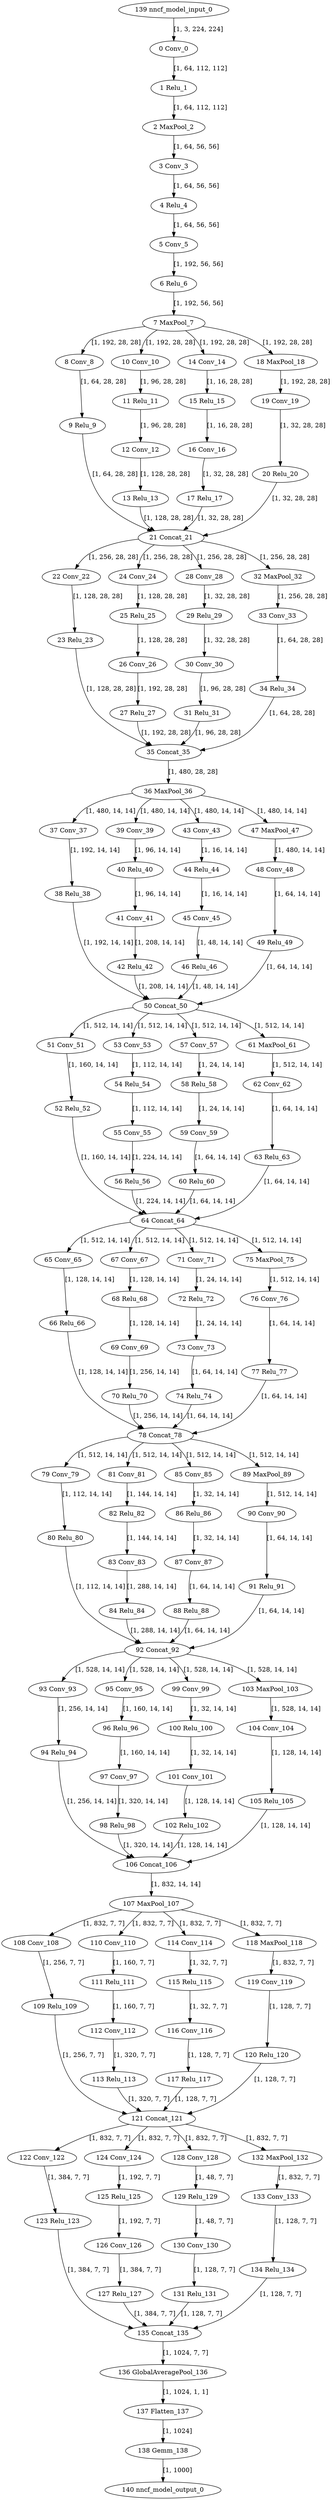 strict digraph  {
"0 Conv_0" [id=0, type=Conv];
"1 Relu_1" [id=1, type=Relu];
"2 MaxPool_2" [id=2, type=MaxPool];
"3 Conv_3" [id=3, type=Conv];
"4 Relu_4" [id=4, type=Relu];
"5 Conv_5" [id=5, type=Conv];
"6 Relu_6" [id=6, type=Relu];
"7 MaxPool_7" [id=7, type=MaxPool];
"8 Conv_8" [id=8, type=Conv];
"9 Relu_9" [id=9, type=Relu];
"10 Conv_10" [id=10, type=Conv];
"11 Relu_11" [id=11, type=Relu];
"12 Conv_12" [id=12, type=Conv];
"13 Relu_13" [id=13, type=Relu];
"14 Conv_14" [id=14, type=Conv];
"15 Relu_15" [id=15, type=Relu];
"16 Conv_16" [id=16, type=Conv];
"17 Relu_17" [id=17, type=Relu];
"18 MaxPool_18" [id=18, type=MaxPool];
"19 Conv_19" [id=19, type=Conv];
"20 Relu_20" [id=20, type=Relu];
"21 Concat_21" [id=21, type=Concat];
"22 Conv_22" [id=22, type=Conv];
"23 Relu_23" [id=23, type=Relu];
"24 Conv_24" [id=24, type=Conv];
"25 Relu_25" [id=25, type=Relu];
"26 Conv_26" [id=26, type=Conv];
"27 Relu_27" [id=27, type=Relu];
"28 Conv_28" [id=28, type=Conv];
"29 Relu_29" [id=29, type=Relu];
"30 Conv_30" [id=30, type=Conv];
"31 Relu_31" [id=31, type=Relu];
"32 MaxPool_32" [id=32, type=MaxPool];
"33 Conv_33" [id=33, type=Conv];
"34 Relu_34" [id=34, type=Relu];
"35 Concat_35" [id=35, type=Concat];
"36 MaxPool_36" [id=36, type=MaxPool];
"37 Conv_37" [id=37, type=Conv];
"38 Relu_38" [id=38, type=Relu];
"39 Conv_39" [id=39, type=Conv];
"40 Relu_40" [id=40, type=Relu];
"41 Conv_41" [id=41, type=Conv];
"42 Relu_42" [id=42, type=Relu];
"43 Conv_43" [id=43, type=Conv];
"44 Relu_44" [id=44, type=Relu];
"45 Conv_45" [id=45, type=Conv];
"46 Relu_46" [id=46, type=Relu];
"47 MaxPool_47" [id=47, type=MaxPool];
"48 Conv_48" [id=48, type=Conv];
"49 Relu_49" [id=49, type=Relu];
"50 Concat_50" [id=50, type=Concat];
"51 Conv_51" [id=51, type=Conv];
"52 Relu_52" [id=52, type=Relu];
"53 Conv_53" [id=53, type=Conv];
"54 Relu_54" [id=54, type=Relu];
"55 Conv_55" [id=55, type=Conv];
"56 Relu_56" [id=56, type=Relu];
"57 Conv_57" [id=57, type=Conv];
"58 Relu_58" [id=58, type=Relu];
"59 Conv_59" [id=59, type=Conv];
"60 Relu_60" [id=60, type=Relu];
"61 MaxPool_61" [id=61, type=MaxPool];
"62 Conv_62" [id=62, type=Conv];
"63 Relu_63" [id=63, type=Relu];
"64 Concat_64" [id=64, type=Concat];
"65 Conv_65" [id=65, type=Conv];
"66 Relu_66" [id=66, type=Relu];
"67 Conv_67" [id=67, type=Conv];
"68 Relu_68" [id=68, type=Relu];
"69 Conv_69" [id=69, type=Conv];
"70 Relu_70" [id=70, type=Relu];
"71 Conv_71" [id=71, type=Conv];
"72 Relu_72" [id=72, type=Relu];
"73 Conv_73" [id=73, type=Conv];
"74 Relu_74" [id=74, type=Relu];
"75 MaxPool_75" [id=75, type=MaxPool];
"76 Conv_76" [id=76, type=Conv];
"77 Relu_77" [id=77, type=Relu];
"78 Concat_78" [id=78, type=Concat];
"79 Conv_79" [id=79, type=Conv];
"80 Relu_80" [id=80, type=Relu];
"81 Conv_81" [id=81, type=Conv];
"82 Relu_82" [id=82, type=Relu];
"83 Conv_83" [id=83, type=Conv];
"84 Relu_84" [id=84, type=Relu];
"85 Conv_85" [id=85, type=Conv];
"86 Relu_86" [id=86, type=Relu];
"87 Conv_87" [id=87, type=Conv];
"88 Relu_88" [id=88, type=Relu];
"89 MaxPool_89" [id=89, type=MaxPool];
"90 Conv_90" [id=90, type=Conv];
"91 Relu_91" [id=91, type=Relu];
"92 Concat_92" [id=92, type=Concat];
"93 Conv_93" [id=93, type=Conv];
"94 Relu_94" [id=94, type=Relu];
"95 Conv_95" [id=95, type=Conv];
"96 Relu_96" [id=96, type=Relu];
"97 Conv_97" [id=97, type=Conv];
"98 Relu_98" [id=98, type=Relu];
"99 Conv_99" [id=99, type=Conv];
"100 Relu_100" [id=100, type=Relu];
"101 Conv_101" [id=101, type=Conv];
"102 Relu_102" [id=102, type=Relu];
"103 MaxPool_103" [id=103, type=MaxPool];
"104 Conv_104" [id=104, type=Conv];
"105 Relu_105" [id=105, type=Relu];
"106 Concat_106" [id=106, type=Concat];
"107 MaxPool_107" [id=107, type=MaxPool];
"108 Conv_108" [id=108, type=Conv];
"109 Relu_109" [id=109, type=Relu];
"110 Conv_110" [id=110, type=Conv];
"111 Relu_111" [id=111, type=Relu];
"112 Conv_112" [id=112, type=Conv];
"113 Relu_113" [id=113, type=Relu];
"114 Conv_114" [id=114, type=Conv];
"115 Relu_115" [id=115, type=Relu];
"116 Conv_116" [id=116, type=Conv];
"117 Relu_117" [id=117, type=Relu];
"118 MaxPool_118" [id=118, type=MaxPool];
"119 Conv_119" [id=119, type=Conv];
"120 Relu_120" [id=120, type=Relu];
"121 Concat_121" [id=121, type=Concat];
"122 Conv_122" [id=122, type=Conv];
"123 Relu_123" [id=123, type=Relu];
"124 Conv_124" [id=124, type=Conv];
"125 Relu_125" [id=125, type=Relu];
"126 Conv_126" [id=126, type=Conv];
"127 Relu_127" [id=127, type=Relu];
"128 Conv_128" [id=128, type=Conv];
"129 Relu_129" [id=129, type=Relu];
"130 Conv_130" [id=130, type=Conv];
"131 Relu_131" [id=131, type=Relu];
"132 MaxPool_132" [id=132, type=MaxPool];
"133 Conv_133" [id=133, type=Conv];
"134 Relu_134" [id=134, type=Relu];
"135 Concat_135" [id=135, type=Concat];
"136 GlobalAveragePool_136" [id=136, type=GlobalAveragePool];
"137 Flatten_137" [id=137, type=Flatten];
"138 Gemm_138" [id=138, type=Gemm];
"139 nncf_model_input_0" [id=139, type=nncf_model_input];
"140 nncf_model_output_0" [id=140, type=nncf_model_output];
"0 Conv_0" -> "1 Relu_1"  [label="[1, 64, 112, 112]", style=solid];
"1 Relu_1" -> "2 MaxPool_2"  [label="[1, 64, 112, 112]", style=solid];
"2 MaxPool_2" -> "3 Conv_3"  [label="[1, 64, 56, 56]", style=solid];
"3 Conv_3" -> "4 Relu_4"  [label="[1, 64, 56, 56]", style=solid];
"4 Relu_4" -> "5 Conv_5"  [label="[1, 64, 56, 56]", style=solid];
"5 Conv_5" -> "6 Relu_6"  [label="[1, 192, 56, 56]", style=solid];
"6 Relu_6" -> "7 MaxPool_7"  [label="[1, 192, 56, 56]", style=solid];
"7 MaxPool_7" -> "8 Conv_8"  [label="[1, 192, 28, 28]", style=solid];
"7 MaxPool_7" -> "10 Conv_10"  [label="[1, 192, 28, 28]", style=solid];
"7 MaxPool_7" -> "14 Conv_14"  [label="[1, 192, 28, 28]", style=solid];
"7 MaxPool_7" -> "18 MaxPool_18"  [label="[1, 192, 28, 28]", style=solid];
"8 Conv_8" -> "9 Relu_9"  [label="[1, 64, 28, 28]", style=solid];
"9 Relu_9" -> "21 Concat_21"  [label="[1, 64, 28, 28]", style=solid];
"10 Conv_10" -> "11 Relu_11"  [label="[1, 96, 28, 28]", style=solid];
"11 Relu_11" -> "12 Conv_12"  [label="[1, 96, 28, 28]", style=solid];
"12 Conv_12" -> "13 Relu_13"  [label="[1, 128, 28, 28]", style=solid];
"13 Relu_13" -> "21 Concat_21"  [label="[1, 128, 28, 28]", style=solid];
"14 Conv_14" -> "15 Relu_15"  [label="[1, 16, 28, 28]", style=solid];
"15 Relu_15" -> "16 Conv_16"  [label="[1, 16, 28, 28]", style=solid];
"16 Conv_16" -> "17 Relu_17"  [label="[1, 32, 28, 28]", style=solid];
"17 Relu_17" -> "21 Concat_21"  [label="[1, 32, 28, 28]", style=solid];
"18 MaxPool_18" -> "19 Conv_19"  [label="[1, 192, 28, 28]", style=solid];
"19 Conv_19" -> "20 Relu_20"  [label="[1, 32, 28, 28]", style=solid];
"20 Relu_20" -> "21 Concat_21"  [label="[1, 32, 28, 28]", style=solid];
"21 Concat_21" -> "22 Conv_22"  [label="[1, 256, 28, 28]", style=solid];
"21 Concat_21" -> "24 Conv_24"  [label="[1, 256, 28, 28]", style=solid];
"21 Concat_21" -> "28 Conv_28"  [label="[1, 256, 28, 28]", style=solid];
"21 Concat_21" -> "32 MaxPool_32"  [label="[1, 256, 28, 28]", style=solid];
"22 Conv_22" -> "23 Relu_23"  [label="[1, 128, 28, 28]", style=solid];
"23 Relu_23" -> "35 Concat_35"  [label="[1, 128, 28, 28]", style=solid];
"24 Conv_24" -> "25 Relu_25"  [label="[1, 128, 28, 28]", style=solid];
"25 Relu_25" -> "26 Conv_26"  [label="[1, 128, 28, 28]", style=solid];
"26 Conv_26" -> "27 Relu_27"  [label="[1, 192, 28, 28]", style=solid];
"27 Relu_27" -> "35 Concat_35"  [label="[1, 192, 28, 28]", style=solid];
"28 Conv_28" -> "29 Relu_29"  [label="[1, 32, 28, 28]", style=solid];
"29 Relu_29" -> "30 Conv_30"  [label="[1, 32, 28, 28]", style=solid];
"30 Conv_30" -> "31 Relu_31"  [label="[1, 96, 28, 28]", style=solid];
"31 Relu_31" -> "35 Concat_35"  [label="[1, 96, 28, 28]", style=solid];
"32 MaxPool_32" -> "33 Conv_33"  [label="[1, 256, 28, 28]", style=solid];
"33 Conv_33" -> "34 Relu_34"  [label="[1, 64, 28, 28]", style=solid];
"34 Relu_34" -> "35 Concat_35"  [label="[1, 64, 28, 28]", style=solid];
"35 Concat_35" -> "36 MaxPool_36"  [label="[1, 480, 28, 28]", style=solid];
"36 MaxPool_36" -> "37 Conv_37"  [label="[1, 480, 14, 14]", style=solid];
"36 MaxPool_36" -> "39 Conv_39"  [label="[1, 480, 14, 14]", style=solid];
"36 MaxPool_36" -> "43 Conv_43"  [label="[1, 480, 14, 14]", style=solid];
"36 MaxPool_36" -> "47 MaxPool_47"  [label="[1, 480, 14, 14]", style=solid];
"37 Conv_37" -> "38 Relu_38"  [label="[1, 192, 14, 14]", style=solid];
"38 Relu_38" -> "50 Concat_50"  [label="[1, 192, 14, 14]", style=solid];
"39 Conv_39" -> "40 Relu_40"  [label="[1, 96, 14, 14]", style=solid];
"40 Relu_40" -> "41 Conv_41"  [label="[1, 96, 14, 14]", style=solid];
"41 Conv_41" -> "42 Relu_42"  [label="[1, 208, 14, 14]", style=solid];
"42 Relu_42" -> "50 Concat_50"  [label="[1, 208, 14, 14]", style=solid];
"43 Conv_43" -> "44 Relu_44"  [label="[1, 16, 14, 14]", style=solid];
"44 Relu_44" -> "45 Conv_45"  [label="[1, 16, 14, 14]", style=solid];
"45 Conv_45" -> "46 Relu_46"  [label="[1, 48, 14, 14]", style=solid];
"46 Relu_46" -> "50 Concat_50"  [label="[1, 48, 14, 14]", style=solid];
"47 MaxPool_47" -> "48 Conv_48"  [label="[1, 480, 14, 14]", style=solid];
"48 Conv_48" -> "49 Relu_49"  [label="[1, 64, 14, 14]", style=solid];
"49 Relu_49" -> "50 Concat_50"  [label="[1, 64, 14, 14]", style=solid];
"50 Concat_50" -> "51 Conv_51"  [label="[1, 512, 14, 14]", style=solid];
"50 Concat_50" -> "53 Conv_53"  [label="[1, 512, 14, 14]", style=solid];
"50 Concat_50" -> "57 Conv_57"  [label="[1, 512, 14, 14]", style=solid];
"50 Concat_50" -> "61 MaxPool_61"  [label="[1, 512, 14, 14]", style=solid];
"51 Conv_51" -> "52 Relu_52"  [label="[1, 160, 14, 14]", style=solid];
"52 Relu_52" -> "64 Concat_64"  [label="[1, 160, 14, 14]", style=solid];
"53 Conv_53" -> "54 Relu_54"  [label="[1, 112, 14, 14]", style=solid];
"54 Relu_54" -> "55 Conv_55"  [label="[1, 112, 14, 14]", style=solid];
"55 Conv_55" -> "56 Relu_56"  [label="[1, 224, 14, 14]", style=solid];
"56 Relu_56" -> "64 Concat_64"  [label="[1, 224, 14, 14]", style=solid];
"57 Conv_57" -> "58 Relu_58"  [label="[1, 24, 14, 14]", style=solid];
"58 Relu_58" -> "59 Conv_59"  [label="[1, 24, 14, 14]", style=solid];
"59 Conv_59" -> "60 Relu_60"  [label="[1, 64, 14, 14]", style=solid];
"60 Relu_60" -> "64 Concat_64"  [label="[1, 64, 14, 14]", style=solid];
"61 MaxPool_61" -> "62 Conv_62"  [label="[1, 512, 14, 14]", style=solid];
"62 Conv_62" -> "63 Relu_63"  [label="[1, 64, 14, 14]", style=solid];
"63 Relu_63" -> "64 Concat_64"  [label="[1, 64, 14, 14]", style=solid];
"64 Concat_64" -> "65 Conv_65"  [label="[1, 512, 14, 14]", style=solid];
"64 Concat_64" -> "67 Conv_67"  [label="[1, 512, 14, 14]", style=solid];
"64 Concat_64" -> "71 Conv_71"  [label="[1, 512, 14, 14]", style=solid];
"64 Concat_64" -> "75 MaxPool_75"  [label="[1, 512, 14, 14]", style=solid];
"65 Conv_65" -> "66 Relu_66"  [label="[1, 128, 14, 14]", style=solid];
"66 Relu_66" -> "78 Concat_78"  [label="[1, 128, 14, 14]", style=solid];
"67 Conv_67" -> "68 Relu_68"  [label="[1, 128, 14, 14]", style=solid];
"68 Relu_68" -> "69 Conv_69"  [label="[1, 128, 14, 14]", style=solid];
"69 Conv_69" -> "70 Relu_70"  [label="[1, 256, 14, 14]", style=solid];
"70 Relu_70" -> "78 Concat_78"  [label="[1, 256, 14, 14]", style=solid];
"71 Conv_71" -> "72 Relu_72"  [label="[1, 24, 14, 14]", style=solid];
"72 Relu_72" -> "73 Conv_73"  [label="[1, 24, 14, 14]", style=solid];
"73 Conv_73" -> "74 Relu_74"  [label="[1, 64, 14, 14]", style=solid];
"74 Relu_74" -> "78 Concat_78"  [label="[1, 64, 14, 14]", style=solid];
"75 MaxPool_75" -> "76 Conv_76"  [label="[1, 512, 14, 14]", style=solid];
"76 Conv_76" -> "77 Relu_77"  [label="[1, 64, 14, 14]", style=solid];
"77 Relu_77" -> "78 Concat_78"  [label="[1, 64, 14, 14]", style=solid];
"78 Concat_78" -> "79 Conv_79"  [label="[1, 512, 14, 14]", style=solid];
"78 Concat_78" -> "81 Conv_81"  [label="[1, 512, 14, 14]", style=solid];
"78 Concat_78" -> "85 Conv_85"  [label="[1, 512, 14, 14]", style=solid];
"78 Concat_78" -> "89 MaxPool_89"  [label="[1, 512, 14, 14]", style=solid];
"79 Conv_79" -> "80 Relu_80"  [label="[1, 112, 14, 14]", style=solid];
"80 Relu_80" -> "92 Concat_92"  [label="[1, 112, 14, 14]", style=solid];
"81 Conv_81" -> "82 Relu_82"  [label="[1, 144, 14, 14]", style=solid];
"82 Relu_82" -> "83 Conv_83"  [label="[1, 144, 14, 14]", style=solid];
"83 Conv_83" -> "84 Relu_84"  [label="[1, 288, 14, 14]", style=solid];
"84 Relu_84" -> "92 Concat_92"  [label="[1, 288, 14, 14]", style=solid];
"85 Conv_85" -> "86 Relu_86"  [label="[1, 32, 14, 14]", style=solid];
"86 Relu_86" -> "87 Conv_87"  [label="[1, 32, 14, 14]", style=solid];
"87 Conv_87" -> "88 Relu_88"  [label="[1, 64, 14, 14]", style=solid];
"88 Relu_88" -> "92 Concat_92"  [label="[1, 64, 14, 14]", style=solid];
"89 MaxPool_89" -> "90 Conv_90"  [label="[1, 512, 14, 14]", style=solid];
"90 Conv_90" -> "91 Relu_91"  [label="[1, 64, 14, 14]", style=solid];
"91 Relu_91" -> "92 Concat_92"  [label="[1, 64, 14, 14]", style=solid];
"92 Concat_92" -> "93 Conv_93"  [label="[1, 528, 14, 14]", style=solid];
"92 Concat_92" -> "95 Conv_95"  [label="[1, 528, 14, 14]", style=solid];
"92 Concat_92" -> "99 Conv_99"  [label="[1, 528, 14, 14]", style=solid];
"92 Concat_92" -> "103 MaxPool_103"  [label="[1, 528, 14, 14]", style=solid];
"93 Conv_93" -> "94 Relu_94"  [label="[1, 256, 14, 14]", style=solid];
"94 Relu_94" -> "106 Concat_106"  [label="[1, 256, 14, 14]", style=solid];
"95 Conv_95" -> "96 Relu_96"  [label="[1, 160, 14, 14]", style=solid];
"96 Relu_96" -> "97 Conv_97"  [label="[1, 160, 14, 14]", style=solid];
"97 Conv_97" -> "98 Relu_98"  [label="[1, 320, 14, 14]", style=solid];
"98 Relu_98" -> "106 Concat_106"  [label="[1, 320, 14, 14]", style=solid];
"99 Conv_99" -> "100 Relu_100"  [label="[1, 32, 14, 14]", style=solid];
"100 Relu_100" -> "101 Conv_101"  [label="[1, 32, 14, 14]", style=solid];
"101 Conv_101" -> "102 Relu_102"  [label="[1, 128, 14, 14]", style=solid];
"102 Relu_102" -> "106 Concat_106"  [label="[1, 128, 14, 14]", style=solid];
"103 MaxPool_103" -> "104 Conv_104"  [label="[1, 528, 14, 14]", style=solid];
"104 Conv_104" -> "105 Relu_105"  [label="[1, 128, 14, 14]", style=solid];
"105 Relu_105" -> "106 Concat_106"  [label="[1, 128, 14, 14]", style=solid];
"106 Concat_106" -> "107 MaxPool_107"  [label="[1, 832, 14, 14]", style=solid];
"107 MaxPool_107" -> "108 Conv_108"  [label="[1, 832, 7, 7]", style=solid];
"107 MaxPool_107" -> "110 Conv_110"  [label="[1, 832, 7, 7]", style=solid];
"107 MaxPool_107" -> "114 Conv_114"  [label="[1, 832, 7, 7]", style=solid];
"107 MaxPool_107" -> "118 MaxPool_118"  [label="[1, 832, 7, 7]", style=solid];
"108 Conv_108" -> "109 Relu_109"  [label="[1, 256, 7, 7]", style=solid];
"109 Relu_109" -> "121 Concat_121"  [label="[1, 256, 7, 7]", style=solid];
"110 Conv_110" -> "111 Relu_111"  [label="[1, 160, 7, 7]", style=solid];
"111 Relu_111" -> "112 Conv_112"  [label="[1, 160, 7, 7]", style=solid];
"112 Conv_112" -> "113 Relu_113"  [label="[1, 320, 7, 7]", style=solid];
"113 Relu_113" -> "121 Concat_121"  [label="[1, 320, 7, 7]", style=solid];
"114 Conv_114" -> "115 Relu_115"  [label="[1, 32, 7, 7]", style=solid];
"115 Relu_115" -> "116 Conv_116"  [label="[1, 32, 7, 7]", style=solid];
"116 Conv_116" -> "117 Relu_117"  [label="[1, 128, 7, 7]", style=solid];
"117 Relu_117" -> "121 Concat_121"  [label="[1, 128, 7, 7]", style=solid];
"118 MaxPool_118" -> "119 Conv_119"  [label="[1, 832, 7, 7]", style=solid];
"119 Conv_119" -> "120 Relu_120"  [label="[1, 128, 7, 7]", style=solid];
"120 Relu_120" -> "121 Concat_121"  [label="[1, 128, 7, 7]", style=solid];
"121 Concat_121" -> "122 Conv_122"  [label="[1, 832, 7, 7]", style=solid];
"121 Concat_121" -> "124 Conv_124"  [label="[1, 832, 7, 7]", style=solid];
"121 Concat_121" -> "128 Conv_128"  [label="[1, 832, 7, 7]", style=solid];
"121 Concat_121" -> "132 MaxPool_132"  [label="[1, 832, 7, 7]", style=solid];
"122 Conv_122" -> "123 Relu_123"  [label="[1, 384, 7, 7]", style=solid];
"123 Relu_123" -> "135 Concat_135"  [label="[1, 384, 7, 7]", style=solid];
"124 Conv_124" -> "125 Relu_125"  [label="[1, 192, 7, 7]", style=solid];
"125 Relu_125" -> "126 Conv_126"  [label="[1, 192, 7, 7]", style=solid];
"126 Conv_126" -> "127 Relu_127"  [label="[1, 384, 7, 7]", style=solid];
"127 Relu_127" -> "135 Concat_135"  [label="[1, 384, 7, 7]", style=solid];
"128 Conv_128" -> "129 Relu_129"  [label="[1, 48, 7, 7]", style=solid];
"129 Relu_129" -> "130 Conv_130"  [label="[1, 48, 7, 7]", style=solid];
"130 Conv_130" -> "131 Relu_131"  [label="[1, 128, 7, 7]", style=solid];
"131 Relu_131" -> "135 Concat_135"  [label="[1, 128, 7, 7]", style=solid];
"132 MaxPool_132" -> "133 Conv_133"  [label="[1, 832, 7, 7]", style=solid];
"133 Conv_133" -> "134 Relu_134"  [label="[1, 128, 7, 7]", style=solid];
"134 Relu_134" -> "135 Concat_135"  [label="[1, 128, 7, 7]", style=solid];
"135 Concat_135" -> "136 GlobalAveragePool_136"  [label="[1, 1024, 7, 7]", style=solid];
"136 GlobalAveragePool_136" -> "137 Flatten_137"  [label="[1, 1024, 1, 1]", style=solid];
"137 Flatten_137" -> "138 Gemm_138"  [label="[1, 1024]", style=solid];
"138 Gemm_138" -> "140 nncf_model_output_0"  [label="[1, 1000]", style=solid];
"139 nncf_model_input_0" -> "0 Conv_0"  [label="[1, 3, 224, 224]", style=solid];
}
